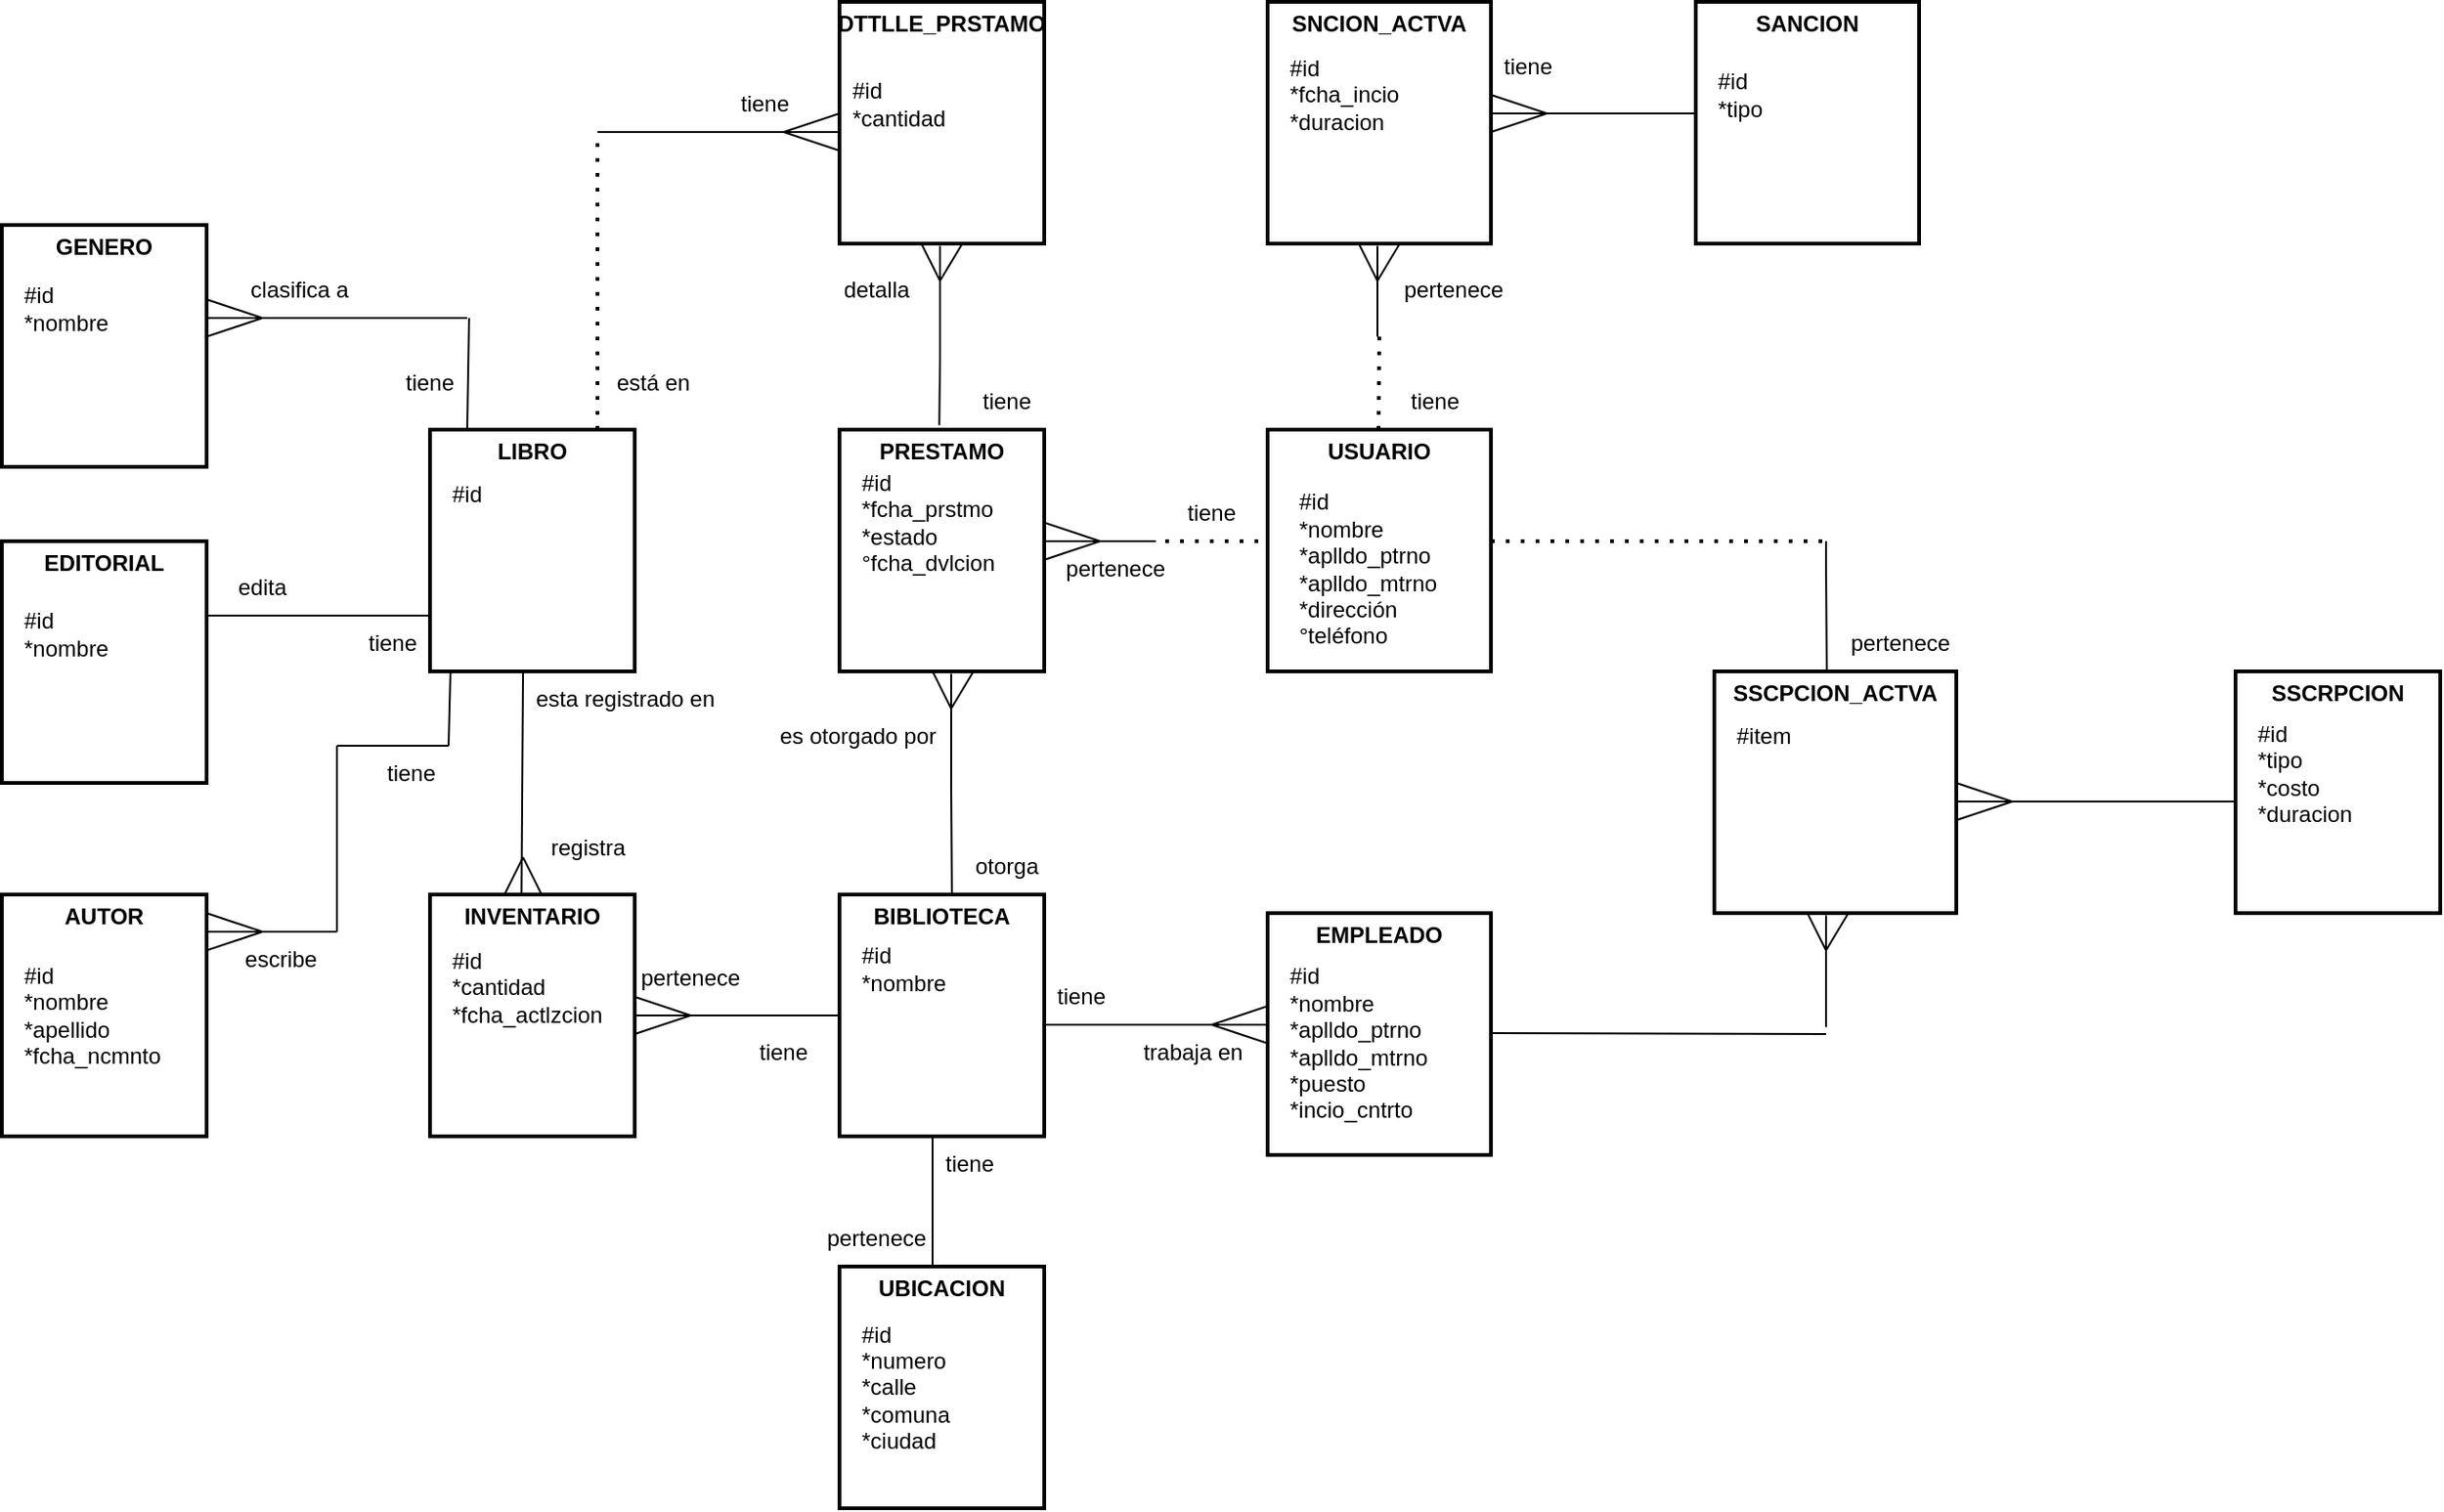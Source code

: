 <mxfile version="22.0.2" type="github" pages="3">
  <diagram id="R2lEEEUBdFMjLlhIrx00" name="Page-1">
    <mxGraphModel dx="2924" dy="1890" grid="1" gridSize="10" guides="1" tooltips="1" connect="1" arrows="1" fold="1" page="1" pageScale="1" pageWidth="850" pageHeight="1100" math="0" shadow="0" extFonts="Permanent Marker^https://fonts.googleapis.com/css?family=Permanent+Marker">
      <root>
        <mxCell id="0" />
        <mxCell id="1" parent="0" />
        <mxCell id="H4giXLRnW2gy8_b_BsiK-1" value="LIBRO" style="swimlane;whiteSpace=wrap;html=1;perimeterSpacing=7;strokeWidth=2;swimlaneLine=0;glass=0;fillColor=none;strokeColor=#000000;" parent="1" vertex="1">
          <mxGeometry x="-250" y="-260" width="110" height="130" as="geometry" />
        </mxCell>
        <mxCell id="H4giXLRnW2gy8_b_BsiK-2" value="#id&lt;br&gt;" style="text;html=1;align=left;verticalAlign=middle;resizable=0;points=[];autosize=1;strokeColor=none;fillColor=none;" parent="H4giXLRnW2gy8_b_BsiK-1" vertex="1">
          <mxGeometry x="10" y="20" width="40" height="30" as="geometry" />
        </mxCell>
        <mxCell id="H4giXLRnW2gy8_b_BsiK-4" value="AUTOR" style="swimlane;whiteSpace=wrap;html=1;perimeterSpacing=7;strokeWidth=2;swimlaneLine=0;glass=0;fillColor=none;strokeColor=#000000;" parent="1" vertex="1">
          <mxGeometry x="-480" y="-10" width="110" height="130" as="geometry" />
        </mxCell>
        <mxCell id="H4giXLRnW2gy8_b_BsiK-5" value="#id&lt;br&gt;*nombre&lt;br&gt;*apellido&lt;br&gt;*fcha_ncmnto&lt;br&gt;" style="text;html=1;align=left;verticalAlign=middle;resizable=0;points=[];autosize=1;strokeColor=none;fillColor=none;" parent="H4giXLRnW2gy8_b_BsiK-4" vertex="1">
          <mxGeometry x="10" y="30" width="100" height="70" as="geometry" />
        </mxCell>
        <mxCell id="H4giXLRnW2gy8_b_BsiK-6" value="EDITORIAL" style="swimlane;whiteSpace=wrap;html=1;perimeterSpacing=7;strokeWidth=2;swimlaneLine=0;glass=0;fillColor=none;strokeColor=#000000;" parent="1" vertex="1">
          <mxGeometry x="-480" y="-200" width="110" height="130" as="geometry" />
        </mxCell>
        <mxCell id="H4giXLRnW2gy8_b_BsiK-7" value="#id&lt;br&gt;*nombre&lt;br&gt;" style="text;html=1;align=left;verticalAlign=middle;resizable=0;points=[];autosize=1;strokeColor=none;fillColor=none;" parent="H4giXLRnW2gy8_b_BsiK-6" vertex="1">
          <mxGeometry x="10" y="30" width="70" height="40" as="geometry" />
        </mxCell>
        <mxCell id="H4giXLRnW2gy8_b_BsiK-8" value="EMPLEADO" style="swimlane;whiteSpace=wrap;html=1;perimeterSpacing=7;strokeWidth=2;swimlaneLine=0;glass=0;fillColor=none;strokeColor=#000000;" parent="1" vertex="1">
          <mxGeometry x="200" width="120" height="130" as="geometry" />
        </mxCell>
        <mxCell id="H4giXLRnW2gy8_b_BsiK-9" value="#id&lt;br&gt;*nombre&lt;br&gt;*aplldo_ptrno&lt;br style=&quot;border-color: var(--border-color);&quot;&gt;*aplldo_mtrno&lt;br&gt;*puesto&lt;br&gt;*incio_cntrto" style="text;html=1;align=left;verticalAlign=middle;resizable=0;points=[];autosize=1;strokeColor=none;fillColor=none;" parent="H4giXLRnW2gy8_b_BsiK-8" vertex="1">
          <mxGeometry x="10" y="20" width="100" height="100" as="geometry" />
        </mxCell>
        <mxCell id="H4giXLRnW2gy8_b_BsiK-10" value="GENERO" style="swimlane;whiteSpace=wrap;html=1;perimeterSpacing=7;strokeWidth=2;swimlaneLine=0;glass=0;fillColor=none;strokeColor=#000000;" parent="1" vertex="1">
          <mxGeometry x="-480" y="-370" width="110" height="130" as="geometry" />
        </mxCell>
        <mxCell id="H4giXLRnW2gy8_b_BsiK-11" value="#id&lt;br&gt;*nombre" style="text;html=1;align=left;verticalAlign=middle;resizable=0;points=[];autosize=1;strokeColor=none;fillColor=none;" parent="H4giXLRnW2gy8_b_BsiK-10" vertex="1">
          <mxGeometry x="10" y="25" width="70" height="40" as="geometry" />
        </mxCell>
        <mxCell id="H4giXLRnW2gy8_b_BsiK-12" value="BIBLIOTECA" style="swimlane;whiteSpace=wrap;html=1;perimeterSpacing=7;strokeWidth=2;swimlaneLine=0;glass=0;fillColor=none;strokeColor=#000000;" parent="1" vertex="1">
          <mxGeometry x="-30" y="-10" width="110" height="130" as="geometry" />
        </mxCell>
        <mxCell id="H4giXLRnW2gy8_b_BsiK-13" value="#id&lt;br&gt;*nombre&lt;br&gt;" style="text;html=1;align=left;verticalAlign=middle;resizable=0;points=[];autosize=1;strokeColor=none;fillColor=none;" parent="H4giXLRnW2gy8_b_BsiK-12" vertex="1">
          <mxGeometry x="10" y="20" width="70" height="40" as="geometry" />
        </mxCell>
        <mxCell id="H4giXLRnW2gy8_b_BsiK-14" value="PRESTAMO" style="swimlane;whiteSpace=wrap;html=1;perimeterSpacing=7;strokeWidth=2;swimlaneLine=0;glass=0;fillColor=none;strokeColor=#000000;" parent="1" vertex="1">
          <mxGeometry x="-30" y="-260" width="110" height="130" as="geometry" />
        </mxCell>
        <mxCell id="H4giXLRnW2gy8_b_BsiK-15" value="#id&lt;br&gt;*fcha_prstmo&lt;br&gt;*estado&lt;br&gt;°fcha_dvlcion" style="text;html=1;align=left;verticalAlign=middle;resizable=0;points=[];autosize=1;strokeColor=none;fillColor=none;" parent="H4giXLRnW2gy8_b_BsiK-14" vertex="1">
          <mxGeometry x="10" y="15" width="100" height="70" as="geometry" />
        </mxCell>
        <mxCell id="H4giXLRnW2gy8_b_BsiK-18" value="INVENTARIO" style="swimlane;whiteSpace=wrap;html=1;perimeterSpacing=7;strokeWidth=2;swimlaneLine=0;glass=0;fillColor=none;strokeColor=#000000;" parent="1" vertex="1">
          <mxGeometry x="-250" y="-10" width="110" height="130" as="geometry" />
        </mxCell>
        <mxCell id="H4giXLRnW2gy8_b_BsiK-19" value="#id&lt;br&gt;*cantidad&lt;br&gt;*fcha_actlzcion" style="text;html=1;align=left;verticalAlign=middle;resizable=0;points=[];autosize=1;strokeColor=none;fillColor=none;" parent="H4giXLRnW2gy8_b_BsiK-18" vertex="1">
          <mxGeometry x="10" y="20" width="100" height="60" as="geometry" />
        </mxCell>
        <mxCell id="H4giXLRnW2gy8_b_BsiK-22" value="SSCRPCION" style="swimlane;whiteSpace=wrap;html=1;perimeterSpacing=7;strokeWidth=2;swimlaneLine=0;glass=0;fillColor=none;strokeColor=#000000;startSize=23;" parent="1" vertex="1">
          <mxGeometry x="720" y="-130" width="110" height="130" as="geometry" />
        </mxCell>
        <mxCell id="H4giXLRnW2gy8_b_BsiK-23" value="#id&lt;br&gt;*tipo&lt;br&gt;*costo&lt;br&gt;*duracion" style="text;html=1;align=left;verticalAlign=middle;resizable=0;points=[];autosize=1;strokeColor=none;fillColor=none;" parent="H4giXLRnW2gy8_b_BsiK-22" vertex="1">
          <mxGeometry x="10" y="20" width="70" height="70" as="geometry" />
        </mxCell>
        <mxCell id="H4giXLRnW2gy8_b_BsiK-24" value="UBICACION" style="swimlane;whiteSpace=wrap;html=1;perimeterSpacing=7;strokeWidth=2;swimlaneLine=0;glass=0;fillColor=none;strokeColor=#000000;" parent="1" vertex="1">
          <mxGeometry x="-30" y="190" width="110" height="130" as="geometry" />
        </mxCell>
        <mxCell id="H4giXLRnW2gy8_b_BsiK-25" value="#id&lt;br&gt;*numero&lt;br&gt;*calle&lt;br&gt;*comuna&lt;br&gt;*ciudad" style="text;html=1;align=left;verticalAlign=middle;resizable=0;points=[];autosize=1;strokeColor=none;fillColor=none;" parent="H4giXLRnW2gy8_b_BsiK-24" vertex="1">
          <mxGeometry x="10" y="20" width="70" height="90" as="geometry" />
        </mxCell>
        <mxCell id="H4giXLRnW2gy8_b_BsiK-26" value="USUARIO" style="swimlane;whiteSpace=wrap;html=1;perimeterSpacing=7;strokeWidth=2;swimlaneLine=0;glass=0;fillColor=none;strokeColor=#000000;startSize=23;" parent="1" vertex="1">
          <mxGeometry x="200" y="-260" width="120" height="130" as="geometry" />
        </mxCell>
        <mxCell id="H4giXLRnW2gy8_b_BsiK-27" value="#id&lt;br&gt;*nombre&lt;br&gt;*aplldo_ptrno&lt;br&gt;*aplldo_mtrno&lt;br&gt;*dirección&lt;br&gt;°teléfono" style="text;html=1;align=left;verticalAlign=middle;resizable=0;points=[];autosize=1;strokeColor=none;fillColor=none;" parent="H4giXLRnW2gy8_b_BsiK-26" vertex="1">
          <mxGeometry x="15" y="25" width="100" height="100" as="geometry" />
        </mxCell>
        <mxCell id="H4giXLRnW2gy8_b_BsiK-38" value="" style="endArrow=none;html=1;rounded=0;" parent="1" edge="1">
          <mxGeometry width="50" height="50" relative="1" as="geometry">
            <mxPoint x="80" y="60" as="sourcePoint" />
            <mxPoint x="200" y="60" as="targetPoint" />
          </mxGeometry>
        </mxCell>
        <mxCell id="H4giXLRnW2gy8_b_BsiK-39" value="" style="endArrow=none;html=1;rounded=0;" parent="1" edge="1">
          <mxGeometry width="50" height="50" relative="1" as="geometry">
            <mxPoint x="170" y="60" as="sourcePoint" />
            <mxPoint x="200" y="70" as="targetPoint" />
          </mxGeometry>
        </mxCell>
        <mxCell id="H4giXLRnW2gy8_b_BsiK-40" value="" style="endArrow=none;html=1;rounded=0;" parent="1" edge="1">
          <mxGeometry width="50" height="50" relative="1" as="geometry">
            <mxPoint x="170" y="60" as="sourcePoint" />
            <mxPoint x="200" y="50" as="targetPoint" />
          </mxGeometry>
        </mxCell>
        <mxCell id="H4giXLRnW2gy8_b_BsiK-44" value="" style="endArrow=none;html=1;rounded=0;entryX=0.527;entryY=0.04;entryDx=0;entryDy=0;entryPerimeter=0;" parent="1" edge="1">
          <mxGeometry width="50" height="50" relative="1" as="geometry">
            <mxPoint x="-200" y="-30" as="sourcePoint" />
            <mxPoint x="-190" y="-10" as="targetPoint" />
          </mxGeometry>
        </mxCell>
        <mxCell id="H4giXLRnW2gy8_b_BsiK-48" value="" style="endArrow=none;html=1;rounded=0;entryX=0.463;entryY=0.04;entryDx=0;entryDy=0;entryPerimeter=0;" parent="1" edge="1">
          <mxGeometry width="50" height="50" relative="1" as="geometry">
            <mxPoint x="30" y="-128.76" as="sourcePoint" />
            <mxPoint x="30.412" y="-10.0" as="targetPoint" />
            <Array as="points">
              <mxPoint x="30" y="-68.76" />
            </Array>
          </mxGeometry>
        </mxCell>
        <mxCell id="H4giXLRnW2gy8_b_BsiK-49" value="" style="endArrow=none;html=1;rounded=0;entryX=0.527;entryY=0.04;entryDx=0;entryDy=0;entryPerimeter=0;" parent="1" edge="1">
          <mxGeometry width="50" height="50" relative="1" as="geometry">
            <mxPoint x="42" y="-130" as="sourcePoint" />
            <mxPoint x="30" y="-110" as="targetPoint" />
          </mxGeometry>
        </mxCell>
        <mxCell id="H4giXLRnW2gy8_b_BsiK-50" value="" style="endArrow=none;html=1;rounded=0;entryX=0.527;entryY=0.04;entryDx=0;entryDy=0;entryPerimeter=0;" parent="1" edge="1">
          <mxGeometry width="50" height="50" relative="1" as="geometry">
            <mxPoint x="20" y="-130" as="sourcePoint" />
            <mxPoint x="30" y="-110" as="targetPoint" />
          </mxGeometry>
        </mxCell>
        <mxCell id="H4giXLRnW2gy8_b_BsiK-51" value="" style="endArrow=none;html=1;rounded=0;" parent="1" edge="1">
          <mxGeometry width="50" height="50" relative="1" as="geometry">
            <mxPoint x="-140" y="55" as="sourcePoint" />
            <mxPoint x="-30" y="55" as="targetPoint" />
          </mxGeometry>
        </mxCell>
        <mxCell id="H4giXLRnW2gy8_b_BsiK-52" value="" style="endArrow=none;html=1;rounded=0;" parent="1" edge="1">
          <mxGeometry width="50" height="50" relative="1" as="geometry">
            <mxPoint x="-140" y="65" as="sourcePoint" />
            <mxPoint x="-110" y="55" as="targetPoint" />
          </mxGeometry>
        </mxCell>
        <mxCell id="H4giXLRnW2gy8_b_BsiK-53" value="" style="endArrow=none;html=1;rounded=0;" parent="1" edge="1">
          <mxGeometry width="50" height="50" relative="1" as="geometry">
            <mxPoint x="-140" y="45" as="sourcePoint" />
            <mxPoint x="-110" y="55" as="targetPoint" />
          </mxGeometry>
        </mxCell>
        <mxCell id="H4giXLRnW2gy8_b_BsiK-54" value="SSCPCION_ACTVA" style="swimlane;whiteSpace=wrap;html=1;perimeterSpacing=7;strokeWidth=2;swimlaneLine=0;glass=0;fillColor=none;strokeColor=#000000;startSize=23;" parent="1" vertex="1">
          <mxGeometry x="440" y="-130" width="130" height="130" as="geometry" />
        </mxCell>
        <mxCell id="H4giXLRnW2gy8_b_BsiK-55" value="#item" style="text;html=1;align=left;verticalAlign=middle;resizable=0;points=[];autosize=1;strokeColor=none;fillColor=none;" parent="H4giXLRnW2gy8_b_BsiK-54" vertex="1">
          <mxGeometry x="10" y="20" width="50" height="30" as="geometry" />
        </mxCell>
        <mxCell id="H4giXLRnW2gy8_b_BsiK-56" value="" style="endArrow=none;html=1;rounded=0;" parent="1" edge="1">
          <mxGeometry width="50" height="50" relative="1" as="geometry">
            <mxPoint x="570" y="-60" as="sourcePoint" />
            <mxPoint x="720" y="-60" as="targetPoint" />
          </mxGeometry>
        </mxCell>
        <mxCell id="H4giXLRnW2gy8_b_BsiK-64" value="" style="endArrow=none;html=1;rounded=0;exitX=0.453;exitY=0.045;exitDx=0;exitDy=0;exitPerimeter=0;" parent="1" source="H4giXLRnW2gy8_b_BsiK-18" edge="1">
          <mxGeometry width="50" height="50" relative="1" as="geometry">
            <mxPoint x="-200" y="-65.42" as="sourcePoint" />
            <mxPoint x="-200" y="-130" as="targetPoint" />
          </mxGeometry>
        </mxCell>
        <mxCell id="H4giXLRnW2gy8_b_BsiK-70" value="" style="endArrow=none;dashed=1;html=1;dashPattern=1 3;strokeWidth=2;rounded=0;" parent="1" edge="1">
          <mxGeometry width="50" height="50" relative="1" as="geometry">
            <mxPoint x="145" y="-200" as="sourcePoint" />
            <mxPoint x="200" y="-200" as="targetPoint" />
          </mxGeometry>
        </mxCell>
        <mxCell id="H4giXLRnW2gy8_b_BsiK-72" value="" style="endArrow=none;dashed=1;html=1;dashPattern=1 3;strokeWidth=2;rounded=0;" parent="1" edge="1">
          <mxGeometry width="50" height="50" relative="1" as="geometry">
            <mxPoint x="320" y="-200" as="sourcePoint" />
            <mxPoint x="500" y="-200" as="targetPoint" />
          </mxGeometry>
        </mxCell>
        <mxCell id="H4giXLRnW2gy8_b_BsiK-73" value="" style="endArrow=none;html=1;rounded=0;" parent="1" edge="1">
          <mxGeometry width="50" height="50" relative="1" as="geometry">
            <mxPoint x="570" y="-50" as="sourcePoint" />
            <mxPoint x="600" y="-60" as="targetPoint" />
          </mxGeometry>
        </mxCell>
        <mxCell id="H4giXLRnW2gy8_b_BsiK-74" value="" style="endArrow=none;html=1;rounded=0;" parent="1" edge="1">
          <mxGeometry width="50" height="50" relative="1" as="geometry">
            <mxPoint x="570" y="-70" as="sourcePoint" />
            <mxPoint x="600" y="-60" as="targetPoint" />
          </mxGeometry>
        </mxCell>
        <mxCell id="H4giXLRnW2gy8_b_BsiK-75" value="" style="endArrow=none;html=1;rounded=0;entryX=0.527;entryY=0.04;entryDx=0;entryDy=0;entryPerimeter=0;" parent="1" edge="1">
          <mxGeometry width="50" height="50" relative="1" as="geometry">
            <mxPoint x="-200" y="-30" as="sourcePoint" />
            <mxPoint x="-210" y="-10" as="targetPoint" />
          </mxGeometry>
        </mxCell>
        <mxCell id="EypJaARRxdL0kcCX-JCz-1" value="SANCION" style="swimlane;whiteSpace=wrap;html=1;perimeterSpacing=7;strokeWidth=2;swimlaneLine=0;glass=0;fillColor=none;strokeColor=#000000;" parent="1" vertex="1">
          <mxGeometry x="430" y="-490" width="120" height="130" as="geometry" />
        </mxCell>
        <mxCell id="EypJaARRxdL0kcCX-JCz-2" value="#id&lt;br&gt;*tipo" style="text;html=1;align=left;verticalAlign=middle;resizable=0;points=[];autosize=1;strokeColor=none;fillColor=none;" parent="EypJaARRxdL0kcCX-JCz-1" vertex="1">
          <mxGeometry x="10" y="30" width="50" height="40" as="geometry" />
        </mxCell>
        <mxCell id="S-VLBww7oqnaBR2FUpV8-1" value="DTTLLE_PRSTAMO" style="swimlane;whiteSpace=wrap;html=1;perimeterSpacing=7;strokeWidth=2;swimlaneLine=0;glass=0;fillColor=none;strokeColor=#000000;" parent="1" vertex="1">
          <mxGeometry x="-30" y="-490" width="110" height="130" as="geometry" />
        </mxCell>
        <mxCell id="S-VLBww7oqnaBR2FUpV8-2" value="#id&lt;br&gt;*cantidad" style="text;html=1;align=left;verticalAlign=middle;resizable=0;points=[];autosize=1;strokeColor=none;fillColor=none;" parent="S-VLBww7oqnaBR2FUpV8-1" vertex="1">
          <mxGeometry x="5" y="35" width="70" height="40" as="geometry" />
        </mxCell>
        <mxCell id="S-VLBww7oqnaBR2FUpV8-3" value="SNCION_ACTVA" style="swimlane;whiteSpace=wrap;html=1;perimeterSpacing=7;strokeWidth=2;swimlaneLine=0;glass=0;fillColor=none;strokeColor=#000000;" parent="1" vertex="1">
          <mxGeometry x="200" y="-490" width="120" height="130" as="geometry" />
        </mxCell>
        <mxCell id="S-VLBww7oqnaBR2FUpV8-4" value="#id&lt;br&gt;*fcha_incio&lt;br&gt;*duracion" style="text;html=1;align=left;verticalAlign=middle;resizable=0;points=[];autosize=1;strokeColor=none;fillColor=none;" parent="S-VLBww7oqnaBR2FUpV8-3" vertex="1">
          <mxGeometry x="10" y="20" width="80" height="60" as="geometry" />
        </mxCell>
        <mxCell id="GH0MOSMfjArAOOD4JNbw-7" value="" style="endArrow=none;html=1;rounded=0;entryX=0.463;entryY=0.04;entryDx=0;entryDy=0;entryPerimeter=0;" parent="1" edge="1">
          <mxGeometry width="50" height="50" relative="1" as="geometry">
            <mxPoint x="500" y="-200" as="sourcePoint" />
            <mxPoint x="500.412" y="-130.0" as="targetPoint" />
            <Array as="points">
              <mxPoint x="500" y="-188.76" />
            </Array>
          </mxGeometry>
        </mxCell>
        <mxCell id="GH0MOSMfjArAOOD4JNbw-11" value="" style="endArrow=none;html=1;rounded=0;" parent="1" edge="1">
          <mxGeometry width="50" height="50" relative="1" as="geometry">
            <mxPoint x="500" y="1.24" as="sourcePoint" />
            <mxPoint x="500" y="60" as="targetPoint" />
            <Array as="points">
              <mxPoint x="500" y="61.24" />
            </Array>
          </mxGeometry>
        </mxCell>
        <mxCell id="GH0MOSMfjArAOOD4JNbw-12" value="" style="endArrow=none;html=1;rounded=0;entryX=0.527;entryY=0.04;entryDx=0;entryDy=0;entryPerimeter=0;" parent="1" edge="1">
          <mxGeometry width="50" height="50" relative="1" as="geometry">
            <mxPoint x="512" as="sourcePoint" />
            <mxPoint x="500" y="20" as="targetPoint" />
          </mxGeometry>
        </mxCell>
        <mxCell id="GH0MOSMfjArAOOD4JNbw-13" value="" style="endArrow=none;html=1;rounded=0;entryX=0.527;entryY=0.04;entryDx=0;entryDy=0;entryPerimeter=0;" parent="1" edge="1">
          <mxGeometry width="50" height="50" relative="1" as="geometry">
            <mxPoint x="490" as="sourcePoint" />
            <mxPoint x="500" y="20" as="targetPoint" />
          </mxGeometry>
        </mxCell>
        <mxCell id="DUa70TX9F5eCYLsNKyrX-1" value="" style="endArrow=none;html=1;rounded=0;" edge="1" parent="1">
          <mxGeometry width="50" height="50" relative="1" as="geometry">
            <mxPoint x="320" y="64.5" as="sourcePoint" />
            <mxPoint x="500" y="65" as="targetPoint" />
          </mxGeometry>
        </mxCell>
        <mxCell id="DUa70TX9F5eCYLsNKyrX-4" value="" style="endArrow=none;html=1;rounded=0;" edge="1" parent="1">
          <mxGeometry width="50" height="50" relative="1" as="geometry">
            <mxPoint x="20" y="120.0" as="sourcePoint" />
            <mxPoint x="20" y="178.76" as="targetPoint" />
            <Array as="points">
              <mxPoint x="20" y="190" />
            </Array>
          </mxGeometry>
        </mxCell>
        <mxCell id="DUa70TX9F5eCYLsNKyrX-9" value="" style="endArrow=none;html=1;rounded=0;" edge="1" parent="1">
          <mxGeometry width="50" height="50" relative="1" as="geometry">
            <mxPoint x="-370" y="10" as="sourcePoint" />
            <mxPoint x="-300" y="10" as="targetPoint" />
          </mxGeometry>
        </mxCell>
        <mxCell id="DUa70TX9F5eCYLsNKyrX-10" value="" style="endArrow=none;html=1;rounded=0;" edge="1" parent="1">
          <mxGeometry width="50" height="50" relative="1" as="geometry">
            <mxPoint x="-370" y="20" as="sourcePoint" />
            <mxPoint x="-340" y="10" as="targetPoint" />
          </mxGeometry>
        </mxCell>
        <mxCell id="DUa70TX9F5eCYLsNKyrX-11" value="" style="endArrow=none;html=1;rounded=0;" edge="1" parent="1">
          <mxGeometry width="50" height="50" relative="1" as="geometry">
            <mxPoint x="-370" as="sourcePoint" />
            <mxPoint x="-340" y="10" as="targetPoint" />
          </mxGeometry>
        </mxCell>
        <mxCell id="DUa70TX9F5eCYLsNKyrX-12" value="" style="endArrow=none;html=1;rounded=0;exitX=0.453;exitY=0.045;exitDx=0;exitDy=0;exitPerimeter=0;" edge="1" parent="1">
          <mxGeometry width="50" height="50" relative="1" as="geometry">
            <mxPoint x="-230" y="-260" as="sourcePoint" />
            <mxPoint x="-229" y="-320" as="targetPoint" />
          </mxGeometry>
        </mxCell>
        <mxCell id="DUa70TX9F5eCYLsNKyrX-14" value="" style="endArrow=none;html=1;rounded=0;" edge="1" parent="1">
          <mxGeometry width="50" height="50" relative="1" as="geometry">
            <mxPoint x="-370" y="-160" as="sourcePoint" />
            <mxPoint x="-250" y="-160" as="targetPoint" />
          </mxGeometry>
        </mxCell>
        <mxCell id="DUa70TX9F5eCYLsNKyrX-15" value="" style="endArrow=none;html=1;rounded=0;exitX=0.453;exitY=0.045;exitDx=0;exitDy=0;exitPerimeter=0;" edge="1" parent="1">
          <mxGeometry width="50" height="50" relative="1" as="geometry">
            <mxPoint x="-300" y="10" as="sourcePoint" />
            <mxPoint x="-300" y="-90" as="targetPoint" />
          </mxGeometry>
        </mxCell>
        <mxCell id="DUa70TX9F5eCYLsNKyrX-16" value="" style="endArrow=none;html=1;rounded=0;" edge="1" parent="1">
          <mxGeometry width="50" height="50" relative="1" as="geometry">
            <mxPoint x="-300" y="-90" as="sourcePoint" />
            <mxPoint x="-240" y="-90" as="targetPoint" />
          </mxGeometry>
        </mxCell>
        <mxCell id="DUa70TX9F5eCYLsNKyrX-17" value="" style="endArrow=none;html=1;rounded=0;exitX=0.453;exitY=0.045;exitDx=0;exitDy=0;exitPerimeter=0;" edge="1" parent="1">
          <mxGeometry width="50" height="50" relative="1" as="geometry">
            <mxPoint x="-240" y="-90" as="sourcePoint" />
            <mxPoint x="-239" y="-130" as="targetPoint" />
          </mxGeometry>
        </mxCell>
        <mxCell id="DUa70TX9F5eCYLsNKyrX-18" value="" style="endArrow=none;html=1;rounded=0;" edge="1" parent="1">
          <mxGeometry width="50" height="50" relative="1" as="geometry">
            <mxPoint x="-370" y="-320" as="sourcePoint" />
            <mxPoint x="-230" y="-320" as="targetPoint" />
          </mxGeometry>
        </mxCell>
        <mxCell id="DUa70TX9F5eCYLsNKyrX-19" value="" style="endArrow=none;html=1;rounded=0;" edge="1" parent="1">
          <mxGeometry width="50" height="50" relative="1" as="geometry">
            <mxPoint x="80" y="-200" as="sourcePoint" />
            <mxPoint x="140" y="-200" as="targetPoint" />
          </mxGeometry>
        </mxCell>
        <mxCell id="DUa70TX9F5eCYLsNKyrX-20" value="" style="endArrow=none;html=1;rounded=0;" edge="1" parent="1">
          <mxGeometry width="50" height="50" relative="1" as="geometry">
            <mxPoint x="80" y="-190" as="sourcePoint" />
            <mxPoint x="110" y="-200" as="targetPoint" />
          </mxGeometry>
        </mxCell>
        <mxCell id="DUa70TX9F5eCYLsNKyrX-21" value="" style="endArrow=none;html=1;rounded=0;" edge="1" parent="1">
          <mxGeometry width="50" height="50" relative="1" as="geometry">
            <mxPoint x="80" y="-210" as="sourcePoint" />
            <mxPoint x="110" y="-200" as="targetPoint" />
          </mxGeometry>
        </mxCell>
        <mxCell id="DUa70TX9F5eCYLsNKyrX-24" value="" style="endArrow=none;html=1;rounded=0;entryX=0.489;entryY=0.032;entryDx=0;entryDy=0;entryPerimeter=0;" edge="1" parent="1" target="H4giXLRnW2gy8_b_BsiK-14">
          <mxGeometry width="50" height="50" relative="1" as="geometry">
            <mxPoint x="24" y="-358.76" as="sourcePoint" />
            <mxPoint x="24" y="-270" as="targetPoint" />
            <Array as="points">
              <mxPoint x="24" y="-298.76" />
            </Array>
          </mxGeometry>
        </mxCell>
        <mxCell id="DUa70TX9F5eCYLsNKyrX-25" value="" style="endArrow=none;html=1;rounded=0;entryX=0.527;entryY=0.04;entryDx=0;entryDy=0;entryPerimeter=0;" edge="1" parent="1">
          <mxGeometry width="50" height="50" relative="1" as="geometry">
            <mxPoint x="36" y="-360" as="sourcePoint" />
            <mxPoint x="24" y="-340" as="targetPoint" />
          </mxGeometry>
        </mxCell>
        <mxCell id="DUa70TX9F5eCYLsNKyrX-26" value="" style="endArrow=none;html=1;rounded=0;entryX=0.527;entryY=0.04;entryDx=0;entryDy=0;entryPerimeter=0;" edge="1" parent="1">
          <mxGeometry width="50" height="50" relative="1" as="geometry">
            <mxPoint x="14" y="-360" as="sourcePoint" />
            <mxPoint x="24" y="-340" as="targetPoint" />
          </mxGeometry>
        </mxCell>
        <mxCell id="NUOY1IdHtPBoxNcX3U5L-1" value="" style="endArrow=none;html=1;rounded=0;" edge="1" parent="1">
          <mxGeometry width="50" height="50" relative="1" as="geometry">
            <mxPoint x="-370" y="-330" as="sourcePoint" />
            <mxPoint x="-340" y="-320" as="targetPoint" />
          </mxGeometry>
        </mxCell>
        <mxCell id="NUOY1IdHtPBoxNcX3U5L-2" value="" style="endArrow=none;html=1;rounded=0;" edge="1" parent="1">
          <mxGeometry width="50" height="50" relative="1" as="geometry">
            <mxPoint x="-370" y="-310" as="sourcePoint" />
            <mxPoint x="-340" y="-320" as="targetPoint" />
          </mxGeometry>
        </mxCell>
        <mxCell id="NUOY1IdHtPBoxNcX3U5L-3" value="" style="endArrow=none;dashed=1;html=1;dashPattern=1 3;strokeWidth=2;rounded=0;" edge="1" parent="1">
          <mxGeometry width="50" height="50" relative="1" as="geometry">
            <mxPoint x="-160" y="-260" as="sourcePoint" />
            <mxPoint x="-160" y="-420" as="targetPoint" />
          </mxGeometry>
        </mxCell>
        <mxCell id="NUOY1IdHtPBoxNcX3U5L-5" value="" style="endArrow=none;html=1;rounded=0;" edge="1" parent="1">
          <mxGeometry width="50" height="50" relative="1" as="geometry">
            <mxPoint x="-160" y="-420" as="sourcePoint" />
            <mxPoint x="-30" y="-420" as="targetPoint" />
          </mxGeometry>
        </mxCell>
        <mxCell id="NUOY1IdHtPBoxNcX3U5L-6" value="" style="endArrow=none;html=1;rounded=0;" edge="1" parent="1">
          <mxGeometry width="50" height="50" relative="1" as="geometry">
            <mxPoint x="-60" y="-420" as="sourcePoint" />
            <mxPoint x="-30" y="-410" as="targetPoint" />
          </mxGeometry>
        </mxCell>
        <mxCell id="NUOY1IdHtPBoxNcX3U5L-7" value="" style="endArrow=none;html=1;rounded=0;" edge="1" parent="1">
          <mxGeometry width="50" height="50" relative="1" as="geometry">
            <mxPoint x="-60" y="-420" as="sourcePoint" />
            <mxPoint x="-30" y="-430" as="targetPoint" />
          </mxGeometry>
        </mxCell>
        <mxCell id="NUOY1IdHtPBoxNcX3U5L-8" value="" style="endArrow=none;dashed=1;html=1;dashPattern=1 3;strokeWidth=2;rounded=0;" edge="1" parent="1">
          <mxGeometry width="50" height="50" relative="1" as="geometry">
            <mxPoint x="259.58" y="-260" as="sourcePoint" />
            <mxPoint x="260" y="-310" as="targetPoint" />
          </mxGeometry>
        </mxCell>
        <mxCell id="NUOY1IdHtPBoxNcX3U5L-9" value="" style="endArrow=none;html=1;rounded=0;" edge="1" parent="1">
          <mxGeometry width="50" height="50" relative="1" as="geometry">
            <mxPoint x="259" y="-358.76" as="sourcePoint" />
            <mxPoint x="259" y="-310" as="targetPoint" />
            <Array as="points" />
          </mxGeometry>
        </mxCell>
        <mxCell id="NUOY1IdHtPBoxNcX3U5L-10" value="" style="endArrow=none;html=1;rounded=0;entryX=0.527;entryY=0.04;entryDx=0;entryDy=0;entryPerimeter=0;" edge="1" parent="1">
          <mxGeometry width="50" height="50" relative="1" as="geometry">
            <mxPoint x="271" y="-360" as="sourcePoint" />
            <mxPoint x="259" y="-340" as="targetPoint" />
          </mxGeometry>
        </mxCell>
        <mxCell id="NUOY1IdHtPBoxNcX3U5L-11" value="" style="endArrow=none;html=1;rounded=0;entryX=0.527;entryY=0.04;entryDx=0;entryDy=0;entryPerimeter=0;" edge="1" parent="1">
          <mxGeometry width="50" height="50" relative="1" as="geometry">
            <mxPoint x="249" y="-360" as="sourcePoint" />
            <mxPoint x="259" y="-340" as="targetPoint" />
          </mxGeometry>
        </mxCell>
        <mxCell id="NUOY1IdHtPBoxNcX3U5L-12" value="tiene" style="text;html=1;strokeColor=none;fillColor=none;align=center;verticalAlign=middle;whiteSpace=wrap;rounded=0;" vertex="1" parent="1">
          <mxGeometry x="-280" y="-300" width="60" height="30" as="geometry" />
        </mxCell>
        <mxCell id="NUOY1IdHtPBoxNcX3U5L-13" value="clasifica a" style="text;html=1;strokeColor=none;fillColor=none;align=center;verticalAlign=middle;whiteSpace=wrap;rounded=0;" vertex="1" parent="1">
          <mxGeometry x="-350" y="-350" width="60" height="30" as="geometry" />
        </mxCell>
        <mxCell id="NUOY1IdHtPBoxNcX3U5L-14" value="" style="endArrow=none;html=1;rounded=0;" edge="1" parent="1">
          <mxGeometry width="50" height="50" relative="1" as="geometry">
            <mxPoint x="320" y="-430" as="sourcePoint" />
            <mxPoint x="430" y="-430" as="targetPoint" />
          </mxGeometry>
        </mxCell>
        <mxCell id="NUOY1IdHtPBoxNcX3U5L-15" value="" style="endArrow=none;html=1;rounded=0;" edge="1" parent="1">
          <mxGeometry width="50" height="50" relative="1" as="geometry">
            <mxPoint x="320" y="-420" as="sourcePoint" />
            <mxPoint x="350" y="-430" as="targetPoint" />
          </mxGeometry>
        </mxCell>
        <mxCell id="NUOY1IdHtPBoxNcX3U5L-16" value="" style="endArrow=none;html=1;rounded=0;" edge="1" parent="1">
          <mxGeometry width="50" height="50" relative="1" as="geometry">
            <mxPoint x="320" y="-440" as="sourcePoint" />
            <mxPoint x="350" y="-430" as="targetPoint" />
          </mxGeometry>
        </mxCell>
        <mxCell id="NUOY1IdHtPBoxNcX3U5L-17" value="edita" style="text;html=1;strokeColor=none;fillColor=none;align=center;verticalAlign=middle;whiteSpace=wrap;rounded=0;" vertex="1" parent="1">
          <mxGeometry x="-370" y="-190" width="60" height="30" as="geometry" />
        </mxCell>
        <mxCell id="NUOY1IdHtPBoxNcX3U5L-19" value="tiene" style="text;html=1;strokeColor=none;fillColor=none;align=center;verticalAlign=middle;whiteSpace=wrap;rounded=0;" vertex="1" parent="1">
          <mxGeometry x="-300" y="-160" width="60" height="30" as="geometry" />
        </mxCell>
        <mxCell id="NUOY1IdHtPBoxNcX3U5L-20" value="tiene" style="text;html=1;strokeColor=none;fillColor=none;align=center;verticalAlign=middle;whiteSpace=wrap;rounded=0;" vertex="1" parent="1">
          <mxGeometry x="-290" y="-90" width="60" height="30" as="geometry" />
        </mxCell>
        <mxCell id="NUOY1IdHtPBoxNcX3U5L-21" value="escribe" style="text;html=1;strokeColor=none;fillColor=none;align=center;verticalAlign=middle;whiteSpace=wrap;rounded=0;" vertex="1" parent="1">
          <mxGeometry x="-360" y="10" width="60" height="30" as="geometry" />
        </mxCell>
        <mxCell id="NUOY1IdHtPBoxNcX3U5L-22" value="pertenece" style="text;html=1;strokeColor=none;fillColor=none;align=center;verticalAlign=middle;whiteSpace=wrap;rounded=0;" vertex="1" parent="1">
          <mxGeometry x="-140" y="20" width="60" height="30" as="geometry" />
        </mxCell>
        <mxCell id="NUOY1IdHtPBoxNcX3U5L-23" value="tiene" style="text;html=1;strokeColor=none;fillColor=none;align=center;verticalAlign=middle;whiteSpace=wrap;rounded=0;" vertex="1" parent="1">
          <mxGeometry x="-90" y="60" width="60" height="30" as="geometry" />
        </mxCell>
        <mxCell id="NUOY1IdHtPBoxNcX3U5L-24" value="esta registrado en" style="text;html=1;strokeColor=none;fillColor=none;align=center;verticalAlign=middle;whiteSpace=wrap;rounded=0;" vertex="1" parent="1">
          <mxGeometry x="-200" y="-130" width="110" height="30" as="geometry" />
        </mxCell>
        <mxCell id="NUOY1IdHtPBoxNcX3U5L-25" value="registra" style="text;html=1;strokeColor=none;fillColor=none;align=center;verticalAlign=middle;whiteSpace=wrap;rounded=0;" vertex="1" parent="1">
          <mxGeometry x="-220" y="-50" width="110" height="30" as="geometry" />
        </mxCell>
        <mxCell id="NUOY1IdHtPBoxNcX3U5L-26" value="tiene" style="text;html=1;strokeColor=none;fillColor=none;align=center;verticalAlign=middle;whiteSpace=wrap;rounded=0;" vertex="1" parent="1">
          <mxGeometry x="70" y="30" width="60" height="30" as="geometry" />
        </mxCell>
        <mxCell id="NUOY1IdHtPBoxNcX3U5L-27" value="trabaja en" style="text;html=1;strokeColor=none;fillColor=none;align=center;verticalAlign=middle;whiteSpace=wrap;rounded=0;" vertex="1" parent="1">
          <mxGeometry x="130" y="60" width="60" height="30" as="geometry" />
        </mxCell>
        <mxCell id="NUOY1IdHtPBoxNcX3U5L-28" value="tiene" style="text;html=1;strokeColor=none;fillColor=none;align=center;verticalAlign=middle;whiteSpace=wrap;rounded=0;" vertex="1" parent="1">
          <mxGeometry x="10" y="120" width="60" height="30" as="geometry" />
        </mxCell>
        <mxCell id="NUOY1IdHtPBoxNcX3U5L-29" value="pertenece" style="text;html=1;strokeColor=none;fillColor=none;align=center;verticalAlign=middle;whiteSpace=wrap;rounded=0;" vertex="1" parent="1">
          <mxGeometry x="-40" y="160" width="60" height="30" as="geometry" />
        </mxCell>
        <mxCell id="NUOY1IdHtPBoxNcX3U5L-30" value="está en" style="text;html=1;strokeColor=none;fillColor=none;align=center;verticalAlign=middle;whiteSpace=wrap;rounded=0;" vertex="1" parent="1">
          <mxGeometry x="-160" y="-300" width="60" height="30" as="geometry" />
        </mxCell>
        <mxCell id="NUOY1IdHtPBoxNcX3U5L-31" value="detalla" style="text;html=1;strokeColor=none;fillColor=none;align=center;verticalAlign=middle;whiteSpace=wrap;rounded=0;" vertex="1" parent="1">
          <mxGeometry x="-40" y="-350" width="60" height="30" as="geometry" />
        </mxCell>
        <mxCell id="NUOY1IdHtPBoxNcX3U5L-32" value="tiene" style="text;html=1;strokeColor=none;fillColor=none;align=center;verticalAlign=middle;whiteSpace=wrap;rounded=0;" vertex="1" parent="1">
          <mxGeometry x="30" y="-290" width="60" height="30" as="geometry" />
        </mxCell>
        <mxCell id="NUOY1IdHtPBoxNcX3U5L-33" value="tiene" style="text;html=1;strokeColor=none;fillColor=none;align=center;verticalAlign=middle;whiteSpace=wrap;rounded=0;" vertex="1" parent="1">
          <mxGeometry x="-100" y="-450" width="60" height="30" as="geometry" />
        </mxCell>
        <mxCell id="NUOY1IdHtPBoxNcX3U5L-34" value="tiene" style="text;html=1;strokeColor=none;fillColor=none;align=center;verticalAlign=middle;whiteSpace=wrap;rounded=0;" vertex="1" parent="1">
          <mxGeometry x="140" y="-230" width="60" height="30" as="geometry" />
        </mxCell>
        <mxCell id="NUOY1IdHtPBoxNcX3U5L-35" value="pertenece&amp;nbsp;" style="text;html=1;strokeColor=none;fillColor=none;align=center;verticalAlign=middle;whiteSpace=wrap;rounded=0;" vertex="1" parent="1">
          <mxGeometry x="90" y="-200" width="60" height="30" as="geometry" />
        </mxCell>
        <mxCell id="NUOY1IdHtPBoxNcX3U5L-37" value="otorga" style="text;html=1;strokeColor=none;fillColor=none;align=center;verticalAlign=middle;whiteSpace=wrap;rounded=0;" vertex="1" parent="1">
          <mxGeometry x="30" y="-40" width="60" height="30" as="geometry" />
        </mxCell>
        <mxCell id="NUOY1IdHtPBoxNcX3U5L-38" value="es otorgado por" style="text;html=1;strokeColor=none;fillColor=none;align=center;verticalAlign=middle;whiteSpace=wrap;rounded=0;" vertex="1" parent="1">
          <mxGeometry x="-70" y="-110" width="100" height="30" as="geometry" />
        </mxCell>
        <mxCell id="NUOY1IdHtPBoxNcX3U5L-39" value="tiene" style="text;html=1;strokeColor=none;fillColor=none;align=center;verticalAlign=middle;whiteSpace=wrap;rounded=0;" vertex="1" parent="1">
          <mxGeometry x="260" y="-290" width="60" height="30" as="geometry" />
        </mxCell>
        <mxCell id="NUOY1IdHtPBoxNcX3U5L-41" value="pertenece" style="text;html=1;strokeColor=none;fillColor=none;align=center;verticalAlign=middle;whiteSpace=wrap;rounded=0;" vertex="1" parent="1">
          <mxGeometry x="510" y="-160" width="60" height="30" as="geometry" />
        </mxCell>
        <mxCell id="NUOY1IdHtPBoxNcX3U5L-42" value="pertenece" style="text;html=1;strokeColor=none;fillColor=none;align=center;verticalAlign=middle;whiteSpace=wrap;rounded=0;" vertex="1" parent="1">
          <mxGeometry x="270" y="-350" width="60" height="30" as="geometry" />
        </mxCell>
        <mxCell id="NUOY1IdHtPBoxNcX3U5L-43" value="tiene" style="text;html=1;strokeColor=none;fillColor=none;align=center;verticalAlign=middle;whiteSpace=wrap;rounded=0;" vertex="1" parent="1">
          <mxGeometry x="310" y="-470" width="60" height="30" as="geometry" />
        </mxCell>
      </root>
    </mxGraphModel>
  </diagram>
  <diagram id="neg_BxcwaYcT9eTem-1T" name="Página-2">
    <mxGraphModel dx="2901" dy="1959" grid="1" gridSize="10" guides="1" tooltips="1" connect="1" arrows="1" fold="1" page="1" pageScale="1" pageWidth="827" pageHeight="1169" math="0" shadow="0">
      <root>
        <mxCell id="0" />
        <mxCell id="1" parent="0" />
        <mxCell id="DAl0-hYep7S4PRxH9FFb-5" value="LABORATORISTA" style="swimlane;whiteSpace=wrap;html=1;perimeterSpacing=7;strokeWidth=2;swimlaneLine=0;glass=0;fillColor=none;strokeColor=#000000;" parent="1" vertex="1">
          <mxGeometry x="-710" y="-700" width="110" height="130" as="geometry" />
        </mxCell>
        <mxCell id="DAl0-hYep7S4PRxH9FFb-6" value="#id&lt;br&gt;*nombre&lt;br style=&quot;border-color: var(--border-color);&quot;&gt;*aplldo_ptrno&lt;br style=&quot;border-color: var(--border-color);&quot;&gt;*aplldo_mtrno&lt;br&gt;*especialidad&lt;br&gt;*telefono&lt;br&gt;*e-mail" style="text;html=1;align=left;verticalAlign=middle;resizable=0;points=[];autosize=1;strokeColor=none;fillColor=none;" parent="DAl0-hYep7S4PRxH9FFb-5" vertex="1">
          <mxGeometry x="10" y="20" width="100" height="110" as="geometry" />
        </mxCell>
        <mxCell id="DAl0-hYep7S4PRxH9FFb-7" value="ClLIENTE" style="swimlane;whiteSpace=wrap;html=1;perimeterSpacing=7;strokeWidth=2;swimlaneLine=0;glass=0;fillColor=none;strokeColor=#000000;" parent="1" vertex="1">
          <mxGeometry x="-500" y="-700" width="130" height="130" as="geometry" />
        </mxCell>
        <mxCell id="-BxxUbPtARp_FHOA_X2L-1" value="#id&lt;br&gt;*nombre&lt;br&gt;*aplldo_ptrno&lt;br&gt;*aplldo_mtrno&lt;br&gt;*dirección&lt;br&gt;*telefono&lt;br&gt;*e-mail" style="text;html=1;align=left;verticalAlign=middle;resizable=0;points=[];autosize=1;strokeColor=none;fillColor=none;" parent="DAl0-hYep7S4PRxH9FFb-7" vertex="1">
          <mxGeometry x="12" y="24" width="100" height="110" as="geometry" />
        </mxCell>
        <mxCell id="DAl0-hYep7S4PRxH9FFb-15" value="INSUMOS" style="swimlane;whiteSpace=wrap;html=1;perimeterSpacing=7;strokeWidth=2;swimlaneLine=0;glass=0;fillColor=none;strokeColor=#000000;" parent="1" vertex="1">
          <mxGeometry x="-250" y="-520" width="110" height="130" as="geometry" />
        </mxCell>
        <mxCell id="DAl0-hYep7S4PRxH9FFb-16" value="#id&lt;br&gt;*nombre" style="text;html=1;align=left;verticalAlign=middle;resizable=0;points=[];autosize=1;strokeColor=none;fillColor=none;" parent="DAl0-hYep7S4PRxH9FFb-15" vertex="1">
          <mxGeometry x="10" y="25" width="70" height="40" as="geometry" />
        </mxCell>
        <mxCell id="DAl0-hYep7S4PRxH9FFb-23" value="MUESTRA" style="swimlane;whiteSpace=wrap;html=1;perimeterSpacing=7;strokeWidth=2;swimlaneLine=0;glass=0;fillColor=none;strokeColor=#000000;" parent="1" vertex="1">
          <mxGeometry x="-490" y="-910" width="110" height="130" as="geometry" />
        </mxCell>
        <mxCell id="DAl0-hYep7S4PRxH9FFb-24" value="#id&lt;br&gt;*tipo&lt;br&gt;*fcha_rcpcion&lt;br&gt;*origen&lt;br&gt;*descripción" style="text;html=1;align=left;verticalAlign=middle;resizable=0;points=[];autosize=1;strokeColor=none;fillColor=none;" parent="DAl0-hYep7S4PRxH9FFb-23" vertex="1">
          <mxGeometry x="10" y="10" width="100" height="90" as="geometry" />
        </mxCell>
        <mxCell id="DAl0-hYep7S4PRxH9FFb-25" value="LABORATORIO" style="swimlane;whiteSpace=wrap;html=1;perimeterSpacing=7;strokeWidth=2;swimlaneLine=0;glass=0;fillColor=none;strokeColor=#000000;" parent="1" vertex="1">
          <mxGeometry x="-710" y="-920" width="110" height="130" as="geometry" />
        </mxCell>
        <mxCell id="DAl0-hYep7S4PRxH9FFb-26" value="#id&lt;br&gt;*nombre" style="text;html=1;align=left;verticalAlign=middle;resizable=0;points=[];autosize=1;strokeColor=none;fillColor=none;" parent="DAl0-hYep7S4PRxH9FFb-25" vertex="1">
          <mxGeometry x="10" y="25" width="70" height="40" as="geometry" />
        </mxCell>
        <mxCell id="-BxxUbPtARp_FHOA_X2L-2" value="ORDN_ANLSIS" style="swimlane;whiteSpace=wrap;html=1;perimeterSpacing=7;strokeWidth=2;swimlaneLine=0;glass=0;fillColor=none;strokeColor=#000000;" parent="1" vertex="1">
          <mxGeometry x="-260" y="-720" width="110" height="130" as="geometry" />
        </mxCell>
        <mxCell id="-BxxUbPtARp_FHOA_X2L-3" value="#id&lt;br&gt;*fecha&lt;br&gt;*estado" style="text;html=1;align=left;verticalAlign=middle;resizable=0;points=[];autosize=1;strokeColor=none;fillColor=none;" parent="-BxxUbPtARp_FHOA_X2L-2" vertex="1">
          <mxGeometry x="10" y="15" width="60" height="60" as="geometry" />
        </mxCell>
        <mxCell id="-BxxUbPtARp_FHOA_X2L-4" value="DTLLE_ORDN" style="swimlane;whiteSpace=wrap;html=1;perimeterSpacing=7;strokeWidth=2;swimlaneLine=0;glass=0;fillColor=none;strokeColor=#000000;" parent="1" vertex="1">
          <mxGeometry x="-440" y="-490" width="110" height="130" as="geometry" />
        </mxCell>
        <mxCell id="-BxxUbPtARp_FHOA_X2L-5" value="#id&lt;br&gt;*tipo_analisis&lt;br&gt;" style="text;html=1;align=left;verticalAlign=middle;resizable=0;points=[];autosize=1;strokeColor=none;fillColor=none;" parent="-BxxUbPtARp_FHOA_X2L-4" vertex="1">
          <mxGeometry x="7" y="30" width="90" height="40" as="geometry" />
        </mxCell>
        <mxCell id="-BxxUbPtARp_FHOA_X2L-6" value="EQUIPO" style="swimlane;whiteSpace=wrap;html=1;perimeterSpacing=7;strokeWidth=2;swimlaneLine=0;glass=0;fillColor=none;strokeColor=#000000;" parent="1" vertex="1">
          <mxGeometry x="-260" y="-910" width="110" height="130" as="geometry" />
        </mxCell>
        <mxCell id="-BxxUbPtARp_FHOA_X2L-7" value="#id&lt;br&gt;*nombre&lt;br&gt;*tipo&lt;br&gt;*estado" style="text;html=1;align=left;verticalAlign=middle;resizable=0;points=[];autosize=1;strokeColor=none;fillColor=none;" parent="-BxxUbPtARp_FHOA_X2L-6" vertex="1">
          <mxGeometry x="10" y="20" width="70" height="70" as="geometry" />
        </mxCell>
        <mxCell id="-BxxUbPtARp_FHOA_X2L-8" value="ASGNCION_ANLSIS" style="swimlane;whiteSpace=wrap;html=1;perimeterSpacing=7;strokeWidth=2;swimlaneLine=0;glass=0;fillColor=none;strokeColor=#000000;" parent="1" vertex="1">
          <mxGeometry x="-710" y="-510" width="120" height="130" as="geometry" />
        </mxCell>
        <mxCell id="-BxxUbPtARp_FHOA_X2L-9" value="#id&lt;br&gt;*fecha_incio" style="text;html=1;align=left;verticalAlign=middle;resizable=0;points=[];autosize=1;strokeColor=none;fillColor=none;" parent="-BxxUbPtARp_FHOA_X2L-8" vertex="1">
          <mxGeometry x="10" y="25" width="90" height="40" as="geometry" />
        </mxCell>
        <mxCell id="Oo2weYsZp6rOTN6b7M5F-1" value="CALIBRACION" style="swimlane;whiteSpace=wrap;html=1;perimeterSpacing=7;strokeWidth=2;swimlaneLine=0;glass=0;fillColor=none;strokeColor=#000000;" parent="1" vertex="1">
          <mxGeometry x="-260" y="-1140" width="110" height="130" as="geometry" />
        </mxCell>
        <mxCell id="Oo2weYsZp6rOTN6b7M5F-2" value="#id&lt;br&gt;*fcha_crtficdo" style="text;html=1;align=left;verticalAlign=middle;resizable=0;points=[];autosize=1;strokeColor=none;fillColor=none;" parent="Oo2weYsZp6rOTN6b7M5F-1" vertex="1">
          <mxGeometry x="10" y="25" width="100" height="40" as="geometry" />
        </mxCell>
        <mxCell id="Oo2weYsZp6rOTN6b7M5F-3" value="ESTANDAR" style="swimlane;whiteSpace=wrap;html=1;perimeterSpacing=7;strokeWidth=2;swimlaneLine=0;glass=0;fillColor=none;strokeColor=#000000;" parent="1" vertex="1">
          <mxGeometry x="-490" y="-1140" width="110" height="130" as="geometry" />
        </mxCell>
        <mxCell id="Oo2weYsZp6rOTN6b7M5F-4" value="#id&lt;br&gt;*nombre" style="text;html=1;align=left;verticalAlign=middle;resizable=0;points=[];autosize=1;strokeColor=none;fillColor=none;" parent="Oo2weYsZp6rOTN6b7M5F-3" vertex="1">
          <mxGeometry x="10" y="25" width="70" height="40" as="geometry" />
        </mxCell>
      </root>
    </mxGraphModel>
  </diagram>
  <diagram id="7fREz6FcX9Z9GpHVUgEK" name="Página-3">
    <mxGraphModel dx="2901" dy="1959" grid="1" gridSize="10" guides="1" tooltips="1" connect="1" arrows="1" fold="1" page="1" pageScale="1" pageWidth="827" pageHeight="1169" math="0" shadow="0">
      <root>
        <mxCell id="0" />
        <mxCell id="1" parent="0" />
        <mxCell id="baUHhxjUaAfqv7f6rTMk-1" value="LABORATORIO" style="swimlane;whiteSpace=wrap;html=1;perimeterSpacing=7;strokeWidth=2;swimlaneLine=0;glass=0;fillColor=none;strokeColor=#000000;" parent="1" vertex="1">
          <mxGeometry x="-710" y="-920" width="110" height="130" as="geometry" />
        </mxCell>
        <mxCell id="baUHhxjUaAfqv7f6rTMk-2" value="#id&lt;br&gt;*nombre" style="text;html=1;align=left;verticalAlign=middle;resizable=0;points=[];autosize=1;strokeColor=none;fillColor=none;" parent="baUHhxjUaAfqv7f6rTMk-1" vertex="1">
          <mxGeometry x="10" y="25" width="70" height="40" as="geometry" />
        </mxCell>
      </root>
    </mxGraphModel>
  </diagram>
</mxfile>

